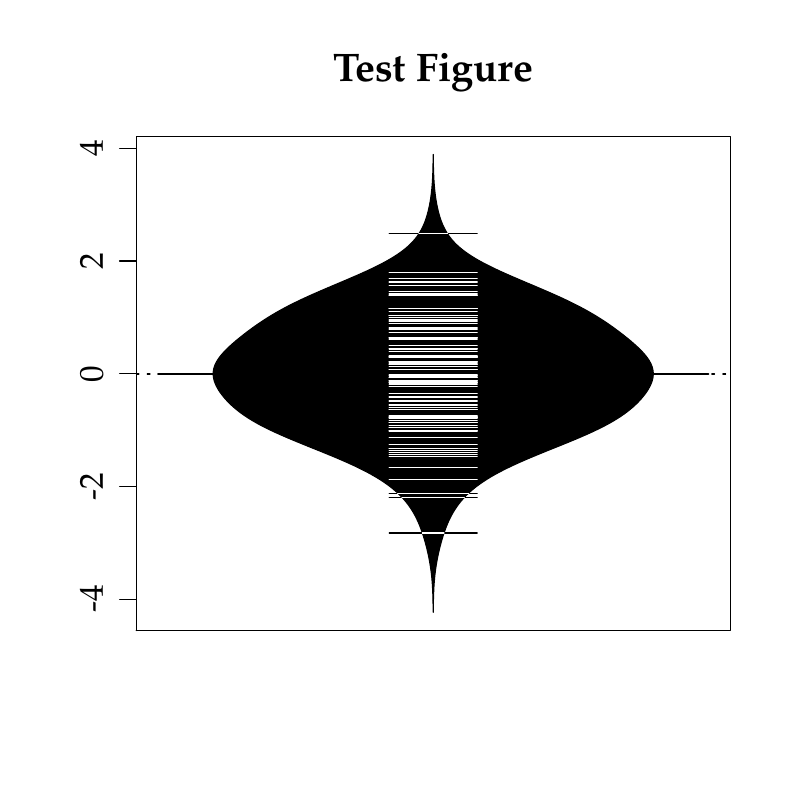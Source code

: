 % Created by tikzDevice version 0.6.2 on 2012-10-29 19:19:44
% !TEX encoding = UTF-8 Unicode

\documentclass{article}
\nonstopmode

\usepackage{tikz}

\usepackage[active,tightpage,psfixbb]{preview}

\PreviewEnvironment{pgfpicture}

\setlength\PreviewBorder{0pt}

\newcommand{\SweaveOpts}[1]{}  % do not interfere with LaTeX
\newcommand{\SweaveInput}[1]{} % because they are not real TeX commands
\newcommand{\Sexpr}[1]{}       % will only be parsed by R


\usepackage[height = 9in, top = 1in, width = 6.3 in]{geometry}
\usepackage{verbatim, amsmath, amsthm, amssymb}
% Palatino for rm and math | Helvetica for ss | Courier for tt
\usepackage{mathpazo} % math & rm
\linespread{1.05}        % Palatino needs more leading (space between lines)
\usepackage[scaled]{helvet} % ss
\usepackage{courier} % tt
\normalfont
\usepackage[T1]{fontenc}

\title{A Monte Carlo Investigation of Locally Weighted Regression}
\author{Aaron Swoboda and Sam Carruthers}

\begin{document}

\begin{tikzpicture}[x=1pt,y=1pt]
\definecolor[named]{drawColor}{rgb}{0.00,0.00,0.00}
\definecolor[named]{fillColor}{rgb}{1.00,1.00,1.00}
\fill[color=fillColor,fill opacity=0.00,] (0,0) rectangle (289.08,289.08);
\begin{scope}
\path[clip] (  0.00,  0.00) rectangle (289.08,289.08);
\definecolor[named]{drawColor}{rgb}{1.00,1.00,1.00}
\definecolor[named]{fillColor}{rgb}{1.00,1.00,1.00}
\definecolor[named]{drawColor}{rgb}{0.00,0.00,0.00}

\draw[color=drawColor,line cap=round,line join=round,fill opacity=0.00,] ( 49.20, 61.20) --
	(263.88, 61.20) --
	(263.88,239.88) --
	( 49.20,239.88) --
	( 49.20, 61.20);

\draw[color=drawColor,line cap=round,line join=round,fill opacity=0.00,] ( 49.20, 72.58) -- ( 49.20,235.51);

\draw[color=drawColor,line cap=round,line join=round,fill opacity=0.00,] ( 49.20, 72.58) -- ( 43.20, 72.58);

\draw[color=drawColor,line cap=round,line join=round,fill opacity=0.00,] ( 49.20,113.31) -- ( 43.20,113.31);

\draw[color=drawColor,line cap=round,line join=round,fill opacity=0.00,] ( 49.20,154.04) -- ( 43.20,154.04);

\draw[color=drawColor,line cap=round,line join=round,fill opacity=0.00,] ( 49.20,194.77) -- ( 43.20,194.77);

\draw[color=drawColor,line cap=round,line join=round,fill opacity=0.00,] ( 49.20,235.51) -- ( 43.20,235.51);

\node[rotate= 90.00,color=drawColor,anchor=base,inner sep=0pt, outer sep=0pt, scale=  1.20] at ( 37.20, 72.58) {-4};

\node[rotate= 90.00,color=drawColor,anchor=base,inner sep=0pt, outer sep=0pt, scale=  1.20] at ( 37.20,113.31) {-2};

\node[rotate= 90.00,color=drawColor,anchor=base,inner sep=0pt, outer sep=0pt, scale=  1.20] at ( 37.20,154.04) {0};

\node[rotate= 90.00,color=drawColor,anchor=base,inner sep=0pt, outer sep=0pt, scale=  1.20] at ( 37.20,194.77) {2};

\node[rotate= 90.00,color=drawColor,anchor=base,inner sep=0pt, outer sep=0pt, scale=  1.20] at ( 37.20,235.51) {4};
\end{scope}
\begin{scope}
\path[clip] ( 49.20, 61.20) rectangle (263.88,239.88);
\definecolor[named]{drawColor}{rgb}{1.00,1.00,1.00}
\definecolor[named]{fillColor}{rgb}{1.00,1.00,1.00}
\definecolor[named]{drawColor}{rgb}{0.00,0.00,0.00}

\draw[color=drawColor,dash pattern=on 1pt off 3pt ,line cap=round,line join=round,fill opacity=0.00,] ( 49.20,153.95) -- (263.88,153.95);
\definecolor[named]{fillColor}{rgb}{0.00,0.00,0.00}

\draw[color=drawColor,line cap=round,line join=round,fill=fillColor,] (156.54, 67.82) --
	(156.56, 67.82) --
	(156.57, 68.14) --
	(156.57, 68.47) --
	(156.57, 68.79) --
	(156.57, 69.11) --
	(156.58, 69.44) --
	(156.58, 69.76) --
	(156.58, 70.08) --
	(156.59, 70.41) --
	(156.59, 70.73) --
	(156.60, 71.06) --
	(156.60, 71.38) --
	(156.61, 71.70) --
	(156.62, 72.03) --
	(156.62, 72.35) --
	(156.63, 72.67) --
	(156.64, 73.00) --
	(156.65, 73.32) --
	(156.66, 73.65) --
	(156.67, 73.97) --
	(156.68, 74.29) --
	(156.69, 74.62) --
	(156.70, 74.94) --
	(156.72, 75.26) --
	(156.73, 75.59) --
	(156.74, 75.91) --
	(156.76, 76.24) --
	(156.78, 76.56) --
	(156.79, 76.88) --
	(156.81, 77.21) --
	(156.83, 77.53) --
	(156.85, 77.85) --
	(156.88, 78.18) --
	(156.90, 78.50) --
	(156.92, 78.83) --
	(156.95, 79.15) --
	(156.98, 79.47) --
	(157.00, 79.80) --
	(157.03, 80.12) --
	(157.06, 80.44) --
	(157.10, 80.77) --
	(157.13, 81.09) --
	(157.16, 81.42) --
	(157.20, 81.74) --
	(157.24, 82.06) --
	(157.28, 82.39) --
	(157.32, 82.71) --
	(157.36, 83.03) --
	(157.41, 83.36) --
	(157.45, 83.68) --
	(157.50, 84.01) --
	(157.55, 84.33) --
	(157.60, 84.65) --
	(157.65, 84.98) --
	(157.70, 85.30) --
	(157.76, 85.62) --
	(157.81, 85.95) --
	(157.87, 86.27) --
	(157.93, 86.60) --
	(157.99, 86.92) --
	(158.05, 87.24) --
	(158.11, 87.57) --
	(158.18, 87.89) --
	(158.25, 88.22) --
	(158.31, 88.54) --
	(158.38, 88.86) --
	(158.45, 89.19) --
	(158.53, 89.51) --
	(158.60, 89.83) --
	(158.68, 90.16) --
	(158.75, 90.48) --
	(158.83, 90.81) --
	(158.91, 91.13) --
	(158.99, 91.45) --
	(159.07, 91.78) --
	(159.16, 92.10) --
	(159.24, 92.42) --
	(159.33, 92.75) --
	(159.42, 93.07) --
	(159.51, 93.40) --
	(159.60, 93.72) --
	(159.69, 94.04) --
	(159.79, 94.37) --
	(159.89, 94.69) --
	(159.98, 95.01) --
	(160.08, 95.34) --
	(160.19, 95.66) --
	(160.29, 95.99) --
	(160.40, 96.31) --
	(160.51, 96.63) --
	(160.62, 96.96) --
	(160.73, 97.28) --
	(160.85, 97.60) --
	(160.96, 97.93) --
	(161.08, 98.25) --
	(161.21, 98.58) --
	(161.33, 98.90) --
	(161.46, 99.22) --
	(161.60, 99.55) --
	(161.73, 99.87) --
	(161.87,100.19) --
	(162.01,100.52) --
	(162.16,100.84) --
	(162.31,101.17) --
	(162.46,101.49) --
	(162.62,101.81) --
	(162.78,102.14) --
	(162.94,102.46) --
	(163.11,102.78) --
	(163.29,103.11) --
	(163.47,103.43) --
	(163.65,103.76) --
	(163.84,104.08) --
	(164.04,104.40) --
	(164.24,104.73) --
	(164.44,105.05) --
	(164.65,105.37) --
	(164.87,105.70) --
	(165.10,106.02) --
	(165.33,106.35) --
	(165.56,106.67) --
	(165.81,106.99) --
	(166.06,107.32) --
	(166.31,107.64) --
	(166.58,107.96) --
	(166.85,108.29) --
	(167.13,108.61) --
	(167.42,108.94) --
	(167.72,109.26) --
	(168.02,109.58) --
	(168.34,109.91) --
	(168.66,110.23) --
	(168.99,110.55) --
	(169.33,110.88) --
	(169.69,111.20) --
	(170.04,111.53) --
	(170.42,111.85) --
	(170.80,112.17) --
	(171.19,112.50) --
	(171.59,112.82) --
	(172.00,113.15) --
	(172.42,113.47) --
	(172.86,113.79) --
	(173.30,114.12) --
	(173.76,114.44) --
	(174.23,114.76) --
	(174.71,115.09) --
	(175.20,115.41) --
	(175.70,115.74) --
	(176.22,116.06) --
	(176.75,116.38) --
	(177.28,116.71) --
	(177.84,117.03) --
	(178.40,117.35) --
	(178.97,117.68) --
	(179.56,118.00) --
	(180.16,118.33) --
	(180.77,118.65) --
	(181.40,118.97) --
	(182.03,119.30) --
	(182.68,119.62) --
	(183.33,119.94) --
	(184.00,120.27) --
	(184.68,120.59) --
	(185.37,120.92) --
	(186.07,121.24) --
	(186.78,121.56) --
	(187.49,121.89) --
	(188.22,122.21) --
	(188.96,122.53) --
	(189.70,122.86) --
	(190.45,123.18) --
	(191.21,123.51) --
	(191.98,123.83) --
	(192.75,124.15) --
	(193.53,124.48) --
	(194.32,124.80) --
	(195.10,125.12) --
	(195.90,125.45) --
	(196.69,125.77) --
	(197.49,126.10) --
	(198.29,126.42) --
	(199.10,126.74) --
	(199.90,127.07) --
	(200.70,127.39) --
	(201.51,127.71) --
	(202.31,128.04) --
	(203.11,128.36) --
	(203.90,128.69) --
	(204.70,129.01) --
	(205.49,129.33) --
	(206.27,129.66) --
	(207.06,129.98) --
	(207.83,130.30) --
	(208.60,130.63) --
	(209.36,130.95) --
	(210.11,131.28) --
	(210.86,131.60) --
	(211.60,131.92) --
	(212.33,132.25) --
	(213.04,132.57) --
	(213.75,132.89) --
	(214.45,133.22) --
	(215.13,133.54) --
	(215.81,133.87) --
	(216.47,134.19) --
	(217.12,134.51) --
	(217.76,134.84) --
	(218.39,135.16) --
	(219.00,135.48) --
	(219.61,135.81) --
	(220.20,136.13) --
	(220.77,136.46) --
	(221.33,136.78) --
	(221.89,137.10) --
	(222.42,137.43) --
	(222.95,137.75) --
	(223.46,138.08) --
	(223.96,138.40) --
	(224.44,138.72) --
	(224.92,139.05) --
	(225.38,139.37) --
	(225.83,139.69) --
	(226.27,140.02) --
	(226.70,140.34) --
	(227.11,140.67) --
	(227.52,140.99) --
	(227.91,141.31) --
	(228.29,141.64) --
	(228.67,141.96) --
	(229.03,142.28) --
	(229.39,142.61) --
	(229.73,142.93) --
	(230.07,143.26) --
	(230.39,143.58) --
	(230.71,143.90) --
	(231.02,144.23) --
	(231.32,144.55) --
	(231.61,144.87) --
	(231.89,145.20) --
	(232.17,145.52) --
	(232.43,145.85) --
	(232.69,146.17) --
	(232.94,146.49) --
	(233.18,146.82) --
	(233.42,147.14) --
	(233.64,147.46) --
	(233.86,147.79) --
	(234.07,148.11) --
	(234.27,148.44) --
	(234.45,148.76) --
	(234.63,149.08) --
	(234.81,149.41) --
	(234.97,149.73) --
	(235.12,150.05) --
	(235.26,150.38) --
	(235.39,150.70) --
	(235.51,151.03) --
	(235.62,151.35) --
	(235.72,151.67) --
	(235.80,152.00) --
	(235.87,152.32) --
	(235.94,152.64) --
	(235.98,152.97) --
	(236.02,153.29) --
	(236.04,153.62) --
	(236.05,153.94) --
	(236.05,154.26) --
	(236.03,154.59) --
	(236.00,154.91) --
	(235.96,155.23) --
	(235.90,155.56) --
	(235.83,155.88) --
	(235.74,156.21) --
	(235.64,156.53) --
	(235.53,156.85) --
	(235.40,157.18) --
	(235.26,157.50) --
	(235.11,157.82) --
	(234.94,158.15) --
	(234.76,158.47) --
	(234.57,158.80) --
	(234.37,159.12) --
	(234.15,159.44) --
	(233.92,159.77) --
	(233.68,160.09) --
	(233.43,160.41) --
	(233.17,160.74) --
	(232.90,161.06) --
	(232.61,161.39) --
	(232.32,161.71) --
	(232.02,162.03) --
	(231.71,162.36) --
	(231.39,162.68) --
	(231.07,163.00) --
	(230.73,163.33) --
	(230.39,163.65) --
	(230.05,163.98) --
	(229.69,164.30) --
	(229.33,164.62) --
	(228.97,164.95) --
	(228.59,165.27) --
	(228.22,165.60) --
	(227.84,165.92) --
	(227.45,166.24) --
	(227.06,166.57) --
	(226.66,166.89) --
	(226.26,167.21) --
	(225.85,167.54) --
	(225.45,167.86) --
	(225.03,168.19) --
	(224.61,168.51) --
	(224.19,168.83) --
	(223.77,169.16) --
	(223.34,169.48) --
	(222.90,169.80) --
	(222.46,170.13) --
	(222.02,170.45) --
	(221.57,170.78) --
	(221.12,171.10) --
	(220.66,171.42) --
	(220.20,171.75) --
	(219.73,172.07) --
	(219.25,172.39) --
	(218.77,172.72) --
	(218.29,173.04) --
	(217.79,173.37) --
	(217.29,173.69) --
	(216.78,174.01) --
	(216.27,174.34) --
	(215.75,174.66) --
	(215.22,174.98) --
	(214.68,175.31) --
	(214.13,175.63) --
	(213.58,175.96) --
	(213.02,176.28) --
	(212.45,176.60) --
	(211.87,176.93) --
	(211.28,177.25) --
	(210.69,177.57) --
	(210.08,177.90) --
	(209.47,178.22) --
	(208.84,178.55) --
	(208.21,178.87) --
	(207.57,179.19) --
	(206.92,179.52) --
	(206.26,179.84) --
	(205.60,180.16) --
	(204.92,180.49) --
	(204.24,180.81) --
	(203.55,181.14) --
	(202.85,181.46) --
	(202.15,181.78) --
	(201.43,182.11) --
	(200.71,182.43) --
	(199.99,182.75) --
	(199.26,183.08) --
	(198.52,183.40) --
	(197.78,183.73) --
	(197.03,184.05) --
	(196.28,184.37) --
	(195.52,184.70) --
	(194.76,185.02) --
	(194.00,185.34) --
	(193.24,185.67) --
	(192.48,185.99) --
	(191.71,186.32) --
	(190.94,186.64) --
	(190.18,186.96) --
	(189.41,187.29) --
	(188.65,187.61) --
	(187.89,187.93) --
	(187.13,188.26) --
	(186.38,188.58) --
	(185.62,188.91) --
	(184.88,189.23) --
	(184.13,189.55) --
	(183.40,189.88) --
	(182.67,190.20) --
	(181.95,190.53) --
	(181.23,190.85) --
	(180.52,191.17) --
	(179.82,191.50) --
	(179.14,191.82) --
	(178.46,192.14) --
	(177.78,192.47) --
	(177.13,192.79) --
	(176.48,193.12) --
	(175.84,193.44) --
	(175.21,193.76) --
	(174.60,194.09) --
	(174.00,194.41) --
	(173.41,194.73) --
	(172.84,195.06) --
	(172.27,195.38) --
	(171.72,195.71) --
	(171.19,196.03) --
	(170.66,196.35) --
	(170.15,196.68) --
	(169.66,197.00) --
	(169.18,197.32) --
	(168.71,197.65) --
	(168.26,197.97) --
	(167.82,198.30) --
	(167.39,198.62) --
	(166.98,198.94) --
	(166.58,199.27) --
	(166.19,199.59) --
	(165.82,199.91) --
	(165.46,200.24) --
	(165.11,200.56) --
	(164.77,200.89) --
	(164.45,201.21) --
	(164.14,201.53) --
	(163.84,201.86) --
	(163.55,202.18) --
	(163.27,202.50) --
	(163.00,202.83) --
	(162.75,203.15) --
	(162.50,203.48) --
	(162.26,203.80) --
	(162.04,204.12) --
	(161.82,204.45) --
	(161.61,204.77) --
	(161.41,205.09) --
	(161.22,205.42) --
	(161.03,205.74) --
	(160.85,206.07) --
	(160.68,206.39) --
	(160.52,206.71) --
	(160.36,207.04) --
	(160.21,207.36) --
	(160.06,207.68) --
	(159.92,208.01) --
	(159.79,208.33) --
	(159.66,208.66) --
	(159.53,208.98) --
	(159.41,209.30) --
	(159.30,209.63) --
	(159.18,209.95) --
	(159.08,210.27) --
	(158.97,210.60) --
	(158.87,210.92) --
	(158.78,211.25) --
	(158.68,211.57) --
	(158.59,211.89) --
	(158.51,212.22) --
	(158.42,212.54) --
	(158.34,212.86) --
	(158.27,213.19) --
	(158.19,213.51) --
	(158.12,213.84) --
	(158.05,214.16) --
	(157.98,214.48) --
	(157.91,214.81) --
	(157.85,215.13) --
	(157.79,215.46) --
	(157.73,215.78) --
	(157.67,216.10) --
	(157.62,216.43) --
	(157.56,216.75) --
	(157.51,217.07) --
	(157.46,217.40) --
	(157.42,217.72) --
	(157.37,218.05) --
	(157.33,218.37) --
	(157.28,218.69) --
	(157.24,219.02) --
	(157.20,219.34) --
	(157.17,219.66) --
	(157.13,219.99) --
	(157.10,220.31) --
	(157.06,220.64) --
	(157.03,220.96) --
	(157.00,221.28) --
	(156.98,221.61) --
	(156.95,221.93) --
	(156.92,222.25) --
	(156.90,222.58) --
	(156.87,222.90) --
	(156.85,223.23) --
	(156.83,223.55) --
	(156.81,223.87) --
	(156.79,224.20) --
	(156.78,224.52) --
	(156.76,224.84) --
	(156.74,225.17) --
	(156.73,225.49) --
	(156.72,225.82) --
	(156.70,226.14) --
	(156.69,226.46) --
	(156.68,226.79) --
	(156.67,227.11) --
	(156.66,227.43) --
	(156.65,227.76) --
	(156.64,228.08) --
	(156.63,228.41) --
	(156.62,228.73) --
	(156.62,229.05) --
	(156.61,229.38) --
	(156.60,229.70) --
	(156.60,230.02) --
	(156.59,230.35) --
	(156.59,230.67) --
	(156.58,231.00) --
	(156.58,231.32) --
	(156.58,231.64) --
	(156.57,231.97) --
	(156.57,232.29) --
	(156.57,232.61) --
	(156.56,232.94) --
	(156.56,233.26) --
	(156.54,233.26) --
	(156.54,233.26) --
	(156.52,233.26) --
	(156.52,232.94) --
	(156.51,232.61) --
	(156.51,232.29) --
	(156.51,231.97) --
	(156.50,231.64) --
	(156.50,231.32) --
	(156.50,231.00) --
	(156.49,230.67) --
	(156.49,230.35) --
	(156.48,230.02) --
	(156.48,229.70) --
	(156.47,229.38) --
	(156.46,229.05) --
	(156.46,228.73) --
	(156.45,228.41) --
	(156.44,228.08) --
	(156.43,227.76) --
	(156.42,227.43) --
	(156.41,227.11) --
	(156.40,226.79) --
	(156.39,226.46) --
	(156.38,226.14) --
	(156.36,225.82) --
	(156.35,225.49) --
	(156.34,225.17) --
	(156.32,224.84) --
	(156.30,224.52) --
	(156.29,224.20) --
	(156.27,223.87) --
	(156.25,223.55) --
	(156.23,223.23) --
	(156.21,222.90) --
	(156.18,222.58) --
	(156.16,222.25) --
	(156.13,221.93) --
	(156.10,221.61) --
	(156.08,221.28) --
	(156.05,220.96) --
	(156.02,220.64) --
	(155.98,220.31) --
	(155.95,219.99) --
	(155.91,219.66) --
	(155.88,219.34) --
	(155.84,219.02) --
	(155.80,218.69) --
	(155.75,218.37) --
	(155.71,218.05) --
	(155.66,217.72) --
	(155.62,217.40) --
	(155.57,217.07) --
	(155.52,216.75) --
	(155.46,216.43) --
	(155.41,216.10) --
	(155.35,215.78) --
	(155.29,215.46) --
	(155.23,215.13) --
	(155.17,214.81) --
	(155.10,214.48) --
	(155.03,214.16) --
	(154.96,213.84) --
	(154.89,213.51) --
	(154.81,213.19) --
	(154.74,212.86) --
	(154.66,212.54) --
	(154.57,212.22) --
	(154.49,211.89) --
	(154.40,211.57) --
	(154.30,211.25) --
	(154.21,210.92) --
	(154.11,210.60) --
	(154.00,210.27) --
	(153.90,209.95) --
	(153.78,209.63) --
	(153.67,209.30) --
	(153.55,208.98) --
	(153.42,208.66) --
	(153.29,208.33) --
	(153.16,208.01) --
	(153.02,207.68) --
	(152.87,207.36) --
	(152.72,207.04) --
	(152.56,206.71) --
	(152.40,206.39) --
	(152.23,206.07) --
	(152.05,205.74) --
	(151.86,205.42) --
	(151.67,205.09) --
	(151.47,204.77) --
	(151.26,204.45) --
	(151.04,204.12) --
	(150.82,203.80) --
	(150.58,203.48) --
	(150.33,203.15) --
	(150.08,202.83) --
	(149.81,202.50) --
	(149.53,202.18) --
	(149.24,201.86) --
	(148.94,201.53) --
	(148.63,201.21) --
	(148.31,200.89) --
	(147.97,200.56) --
	(147.62,200.24) --
	(147.26,199.91) --
	(146.89,199.59) --
	(146.50,199.27) --
	(146.10,198.94) --
	(145.69,198.62) --
	(145.26,198.30) --
	(144.82,197.97) --
	(144.37,197.65) --
	(143.90,197.32) --
	(143.42,197.00) --
	(142.93,196.68) --
	(142.42,196.35) --
	(141.89,196.03) --
	(141.36,195.71) --
	(140.81,195.38) --
	(140.24,195.06) --
	(139.67,194.73) --
	(139.08,194.41) --
	(138.48,194.09) --
	(137.87,193.76) --
	(137.24,193.44) --
	(136.60,193.12) --
	(135.95,192.79) --
	(135.30,192.47) --
	(134.62,192.14) --
	(133.94,191.82) --
	(133.26,191.50) --
	(132.56,191.17) --
	(131.85,190.85) --
	(131.13,190.53) --
	(130.41,190.20) --
	(129.68,189.88) --
	(128.95,189.55) --
	(128.20,189.23) --
	(127.46,188.91) --
	(126.70,188.58) --
	(125.95,188.26) --
	(125.19,187.93) --
	(124.43,187.61) --
	(123.67,187.29) --
	(122.90,186.96) --
	(122.14,186.64) --
	(121.37,186.32) --
	(120.60,185.99) --
	(119.84,185.67) --
	(119.08,185.34) --
	(118.32,185.02) --
	(117.56,184.70) --
	(116.80,184.37) --
	(116.05,184.05) --
	(115.30,183.73) --
	(114.56,183.40) --
	(113.82,183.08) --
	(113.09,182.75) --
	(112.37,182.43) --
	(111.65,182.11) --
	(110.93,181.78) --
	(110.23,181.46) --
	(109.53,181.14) --
	(108.84,180.81) --
	(108.16,180.49) --
	(107.48,180.16) --
	(106.82,179.84) --
	(106.16,179.52) --
	(105.51,179.19) --
	(104.87,178.87) --
	(104.24,178.55) --
	(103.61,178.22) --
	(103.00,177.90) --
	(102.39,177.57) --
	(101.80,177.25) --
	(101.21,176.93) --
	(100.63,176.60) --
	(100.06,176.28) --
	( 99.50,175.96) --
	( 98.95,175.63) --
	( 98.40,175.31) --
	( 97.86,174.98) --
	( 97.33,174.66) --
	( 96.81,174.34) --
	( 96.30,174.01) --
	( 95.79,173.69) --
	( 95.29,173.37) --
	( 94.79,173.04) --
	( 94.31,172.72) --
	( 93.83,172.39) --
	( 93.35,172.07) --
	( 92.88,171.75) --
	( 92.42,171.42) --
	( 91.96,171.10) --
	( 91.51,170.78) --
	( 91.06,170.45) --
	( 90.62,170.13) --
	( 90.18,169.80) --
	( 89.74,169.48) --
	( 89.31,169.16) --
	( 88.89,168.83) --
	( 88.47,168.51) --
	( 88.05,168.19) --
	( 87.63,167.86) --
	( 87.23,167.54) --
	( 86.82,167.21) --
	( 86.42,166.89) --
	( 86.02,166.57) --
	( 85.63,166.24) --
	( 85.24,165.92) --
	( 84.86,165.60) --
	( 84.49,165.27) --
	( 84.11,164.95) --
	( 83.75,164.62) --
	( 83.39,164.30) --
	( 83.03,163.98) --
	( 82.69,163.65) --
	( 82.35,163.33) --
	( 82.01,163.00) --
	( 81.69,162.68) --
	( 81.37,162.36) --
	( 81.06,162.03) --
	( 80.76,161.71) --
	( 80.47,161.39) --
	( 80.18,161.06) --
	( 79.91,160.74) --
	( 79.65,160.41) --
	( 79.40,160.09) --
	( 79.16,159.77) --
	( 78.93,159.44) --
	( 78.71,159.12) --
	( 78.51,158.80) --
	( 78.32,158.47) --
	( 78.14,158.15) --
	( 77.97,157.82) --
	( 77.82,157.50) --
	( 77.68,157.18) --
	( 77.55,156.85) --
	( 77.44,156.53) --
	( 77.34,156.21) --
	( 77.25,155.88) --
	( 77.18,155.56) --
	( 77.12,155.23) --
	( 77.08,154.91) --
	( 77.05,154.59) --
	( 77.03,154.26) --
	( 77.03,153.94) --
	( 77.04,153.62) --
	( 77.06,153.29) --
	( 77.10,152.97) --
	( 77.14,152.64) --
	( 77.21,152.32) --
	( 77.28,152.00) --
	( 77.36,151.67) --
	( 77.46,151.35) --
	( 77.57,151.03) --
	( 77.69,150.70) --
	( 77.82,150.38) --
	( 77.96,150.05) --
	( 78.11,149.73) --
	( 78.27,149.41) --
	( 78.45,149.08) --
	( 78.63,148.76) --
	( 78.81,148.44) --
	( 79.01,148.11) --
	( 79.22,147.79) --
	( 79.44,147.46) --
	( 79.66,147.14) --
	( 79.90,146.82) --
	( 80.14,146.49) --
	( 80.39,146.17) --
	( 80.65,145.85) --
	( 80.91,145.52) --
	( 81.19,145.20) --
	( 81.47,144.87) --
	( 81.76,144.55) --
	( 82.06,144.23) --
	( 82.37,143.90) --
	( 82.69,143.58) --
	( 83.01,143.26) --
	( 83.35,142.93) --
	( 83.69,142.61) --
	( 84.05,142.28) --
	( 84.41,141.96) --
	( 84.79,141.64) --
	( 85.17,141.31) --
	( 85.56,140.99) --
	( 85.97,140.67) --
	( 86.38,140.34) --
	( 86.81,140.02) --
	( 87.25,139.69) --
	( 87.70,139.37) --
	( 88.16,139.05) --
	( 88.64,138.72) --
	( 89.12,138.40) --
	( 89.62,138.08) --
	( 90.13,137.75) --
	( 90.66,137.43) --
	( 91.19,137.10) --
	( 91.75,136.78) --
	( 92.31,136.46) --
	( 92.88,136.13) --
	( 93.47,135.81) --
	( 94.08,135.48) --
	( 94.69,135.16) --
	( 95.32,134.84) --
	( 95.96,134.51) --
	( 96.61,134.19) --
	( 97.27,133.87) --
	( 97.95,133.54) --
	( 98.63,133.22) --
	( 99.33,132.89) --
	(100.04,132.57) --
	(100.75,132.25) --
	(101.48,131.92) --
	(102.22,131.60) --
	(102.97,131.28) --
	(103.72,130.95) --
	(104.48,130.63) --
	(105.25,130.30) --
	(106.02,129.98) --
	(106.81,129.66) --
	(107.59,129.33) --
	(108.38,129.01) --
	(109.18,128.69) --
	(109.97,128.36) --
	(110.77,128.04) --
	(111.57,127.71) --
	(112.38,127.39) --
	(113.18,127.07) --
	(113.98,126.74) --
	(114.79,126.42) --
	(115.59,126.10) --
	(116.39,125.77) --
	(117.18,125.45) --
	(117.98,125.12) --
	(118.76,124.80) --
	(119.55,124.48) --
	(120.33,124.15) --
	(121.10,123.83) --
	(121.87,123.51) --
	(122.63,123.18) --
	(123.38,122.86) --
	(124.12,122.53) --
	(124.86,122.21) --
	(125.59,121.89) --
	(126.30,121.56) --
	(127.01,121.24) --
	(127.71,120.92) --
	(128.40,120.59) --
	(129.08,120.27) --
	(129.75,119.94) --
	(130.40,119.62) --
	(131.05,119.30) --
	(131.68,118.97) --
	(132.31,118.65) --
	(132.92,118.33) --
	(133.52,118.00) --
	(134.11,117.68) --
	(134.68,117.35) --
	(135.24,117.03) --
	(135.80,116.71) --
	(136.33,116.38) --
	(136.86,116.06) --
	(137.38,115.74) --
	(137.88,115.41) --
	(138.37,115.09) --
	(138.85,114.76) --
	(139.32,114.44) --
	(139.78,114.12) --
	(140.22,113.79) --
	(140.66,113.47) --
	(141.08,113.15) --
	(141.49,112.82) --
	(141.89,112.50) --
	(142.28,112.17) --
	(142.66,111.85) --
	(143.04,111.53) --
	(143.39,111.20) --
	(143.75,110.88) --
	(144.09,110.55) --
	(144.42,110.23) --
	(144.74,109.91) --
	(145.06,109.58) --
	(145.36,109.26) --
	(145.66,108.94) --
	(145.95,108.61) --
	(146.23,108.29) --
	(146.50,107.96) --
	(146.77,107.64) --
	(147.02,107.32) --
	(147.27,106.99) --
	(147.52,106.67) --
	(147.75,106.35) --
	(147.98,106.02) --
	(148.21,105.70) --
	(148.43,105.37) --
	(148.64,105.05) --
	(148.84,104.73) --
	(149.04,104.40) --
	(149.24,104.08) --
	(149.43,103.76) --
	(149.61,103.43) --
	(149.79,103.11) --
	(149.97,102.78) --
	(150.14,102.46) --
	(150.30,102.14) --
	(150.46,101.81) --
	(150.62,101.49) --
	(150.77,101.17) --
	(150.92,100.84) --
	(151.07,100.52) --
	(151.21,100.19) --
	(151.35, 99.87) --
	(151.48, 99.55) --
	(151.62, 99.22) --
	(151.75, 98.90) --
	(151.87, 98.58) --
	(152.00, 98.25) --
	(152.12, 97.93) --
	(152.23, 97.60) --
	(152.35, 97.28) --
	(152.46, 96.96) --
	(152.57, 96.63) --
	(152.68, 96.31) --
	(152.79, 95.99) --
	(152.89, 95.66) --
	(153.00, 95.34) --
	(153.10, 95.01) --
	(153.19, 94.69) --
	(153.29, 94.37) --
	(153.39, 94.04) --
	(153.48, 93.72) --
	(153.57, 93.40) --
	(153.66, 93.07) --
	(153.75, 92.75) --
	(153.84, 92.42) --
	(153.92, 92.10) --
	(154.01, 91.78) --
	(154.09, 91.45) --
	(154.17, 91.13) --
	(154.25, 90.81) --
	(154.33, 90.48) --
	(154.40, 90.16) --
	(154.48, 89.83) --
	(154.55, 89.51) --
	(154.63, 89.19) --
	(154.70, 88.86) --
	(154.77, 88.54) --
	(154.83, 88.22) --
	(154.90, 87.89) --
	(154.97, 87.57) --
	(155.03, 87.24) --
	(155.09, 86.92) --
	(155.15, 86.60) --
	(155.21, 86.27) --
	(155.27, 85.95) --
	(155.32, 85.62) --
	(155.38, 85.30) --
	(155.43, 84.98) --
	(155.48, 84.65) --
	(155.53, 84.33) --
	(155.58, 84.01) --
	(155.63, 83.68) --
	(155.67, 83.36) --
	(155.72, 83.03) --
	(155.76, 82.71) --
	(155.80, 82.39) --
	(155.84, 82.06) --
	(155.88, 81.74) --
	(155.92, 81.42) --
	(155.95, 81.09) --
	(155.98, 80.77) --
	(156.02, 80.44) --
	(156.05, 80.12) --
	(156.08, 79.80) --
	(156.10, 79.47) --
	(156.13, 79.15) --
	(156.16, 78.83) --
	(156.18, 78.50) --
	(156.20, 78.18) --
	(156.23, 77.85) --
	(156.25, 77.53) --
	(156.27, 77.21) --
	(156.29, 76.88) --
	(156.30, 76.56) --
	(156.32, 76.24) --
	(156.34, 75.91) --
	(156.35, 75.59) --
	(156.36, 75.26) --
	(156.38, 74.94) --
	(156.39, 74.62) --
	(156.40, 74.29) --
	(156.41, 73.97) --
	(156.42, 73.65) --
	(156.43, 73.32) --
	(156.44, 73.00) --
	(156.45, 72.67) --
	(156.46, 72.35) --
	(156.46, 72.03) --
	(156.47, 71.70) --
	(156.48, 71.38) --
	(156.48, 71.06) --
	(156.49, 70.73) --
	(156.49, 70.41) --
	(156.50, 70.08) --
	(156.50, 69.76) --
	(156.50, 69.44) --
	(156.51, 69.11) --
	(156.51, 68.79) --
	(156.51, 68.47) --
	(156.51, 68.14) --
	(156.52, 67.82) --
	(156.54, 67.82) --
	cycle;

\draw[color=drawColor,line width= 0.8pt,line cap=round,line join=round,fill opacity=0.00,] ( 57.15,153.95) -- (255.93,153.95);

\draw[color=drawColor,line cap=round,line join=round,fill opacity=0.00,] (140.64, 96.49) -- (152.62, 96.49);

\draw[color=drawColor,line cap=round,line join=round,fill opacity=0.00,] (140.64,109.36) -- (145.27,109.36);

\draw[color=drawColor,line cap=round,line join=round,fill opacity=0.00,] (140.64,110.91) -- (143.71,110.91);

\draw[color=drawColor,line cap=round,line join=round,fill opacity=0.00,] (140.64,204.59) -- (151.35,204.59);

\draw[color=drawColor,line cap=round,line join=round,fill opacity=0.00,] (160.46, 96.49) -- (172.44, 96.49);

\draw[color=drawColor,line cap=round,line join=round,fill opacity=0.00,] (167.81,109.36) -- (172.44,109.36);

\draw[color=drawColor,line cap=round,line join=round,fill opacity=0.00,] (169.37,110.91) -- (172.44,110.91);

\draw[color=drawColor,line cap=round,line join=round,fill opacity=0.00,] (161.73,204.59) -- (172.44,204.59);
\definecolor[named]{drawColor}{rgb}{1.00,1.00,1.00}

\draw[color=drawColor,line cap=round,line join=round,fill opacity=0.00,] (152.62, 96.49) -- (160.46, 96.49);

\draw[color=drawColor,line cap=round,line join=round,fill opacity=0.00,] (145.27,109.36) -- (167.81,109.36);

\draw[color=drawColor,line cap=round,line join=round,fill opacity=0.00,] (143.71,110.91) -- (169.37,110.91);

\draw[color=drawColor,line cap=round,line join=round,fill opacity=0.00,] (140.64,115.85) -- (172.44,115.85);

\draw[color=drawColor,line cap=round,line join=round,fill opacity=0.00,] (140.64,120.17) -- (172.44,120.17);

\draw[color=drawColor,line cap=round,line join=round,fill opacity=0.00,] (140.64,124.21) -- (172.44,124.21);

\draw[color=drawColor,line cap=round,line join=round,fill opacity=0.00,] (140.64,124.72) -- (172.44,124.72);

\draw[color=drawColor,line cap=round,line join=round,fill opacity=0.00,] (140.64,125.48) -- (172.44,125.48);

\draw[color=drawColor,line cap=round,line join=round,fill opacity=0.00,] (140.64,126.29) -- (172.44,126.29);

\draw[color=drawColor,line cap=round,line join=round,fill opacity=0.00,] (140.64,127.07) -- (172.44,127.07);

\draw[color=drawColor,line cap=round,line join=round,fill opacity=0.00,] (140.64,127.10) -- (172.44,127.10);

\draw[color=drawColor,line cap=round,line join=round,fill opacity=0.00,] (140.64,128.41) -- (172.44,128.41);

\draw[color=drawColor,line cap=round,line join=round,fill opacity=0.00,] (140.64,130.90) -- (172.44,130.90);

\draw[color=drawColor,line cap=round,line join=round,fill opacity=0.00,] (140.64,133.31) -- (172.44,133.31);

\draw[color=drawColor,line cap=round,line join=round,fill opacity=0.00,] (140.64,133.37) -- (172.44,133.37);

\draw[color=drawColor,line cap=round,line join=round,fill opacity=0.00,] (140.64,133.44) -- (172.44,133.44);

\draw[color=drawColor,line cap=round,line join=round,fill opacity=0.00,] (140.64,134.73) -- (172.44,134.73);

\draw[color=drawColor,line cap=round,line join=round,fill opacity=0.00,] (140.64,134.76) -- (172.44,134.76);

\draw[color=drawColor,line cap=round,line join=round,fill opacity=0.00,] (140.64,135.34) -- (172.44,135.34);

\draw[color=drawColor,line cap=round,line join=round,fill opacity=0.00,] (140.64,136.30) -- (172.44,136.30);

\draw[color=drawColor,line cap=round,line join=round,fill opacity=0.00,] (140.64,136.51) -- (172.44,136.51);

\draw[color=drawColor,line cap=round,line join=round,fill opacity=0.00,] (140.64,137.18) -- (172.44,137.18);

\draw[color=drawColor,line cap=round,line join=round,fill opacity=0.00,] (140.64,137.94) -- (172.44,137.94);

\draw[color=drawColor,line cap=round,line join=round,fill opacity=0.00,] (140.64,138.26) -- (172.44,138.26);

\draw[color=drawColor,line cap=round,line join=round,fill opacity=0.00,] (140.64,138.33) -- (172.44,138.33);

\draw[color=drawColor,line cap=round,line join=round,fill opacity=0.00,] (140.64,138.39) -- (172.44,138.39);

\draw[color=drawColor,line cap=round,line join=round,fill opacity=0.00,] (140.64,138.62) -- (172.44,138.62);

\draw[color=drawColor,line cap=round,line join=round,fill opacity=0.00,] (140.64,138.78) -- (172.44,138.78);

\draw[color=drawColor,line cap=round,line join=round,fill opacity=0.00,] (140.64,141.04) -- (172.44,141.04);

\draw[color=drawColor,line cap=round,line join=round,fill opacity=0.00,] (140.64,141.07) -- (172.44,141.07);

\draw[color=drawColor,line cap=round,line join=round,fill opacity=0.00,] (140.64,141.74) -- (172.44,141.74);

\draw[color=drawColor,line cap=round,line join=round,fill opacity=0.00,] (140.64,142.71) -- (172.44,142.71);

\draw[color=drawColor,line cap=round,line join=round,fill opacity=0.00,] (140.64,143.07) -- (172.44,143.07);

\draw[color=drawColor,line cap=round,line join=round,fill opacity=0.00,] (140.64,143.89) -- (172.44,143.89);

\draw[color=drawColor,line cap=round,line join=round,fill opacity=0.00,] (140.64,144.41) -- (172.44,144.41);

\draw[color=drawColor,line cap=round,line join=round,fill opacity=0.00,] (140.64,145.42) -- (172.44,145.42);

\draw[color=drawColor,line cap=round,line join=round,fill opacity=0.00,] (140.64,145.74) -- (172.44,145.74);

\draw[color=drawColor,line cap=round,line join=round,fill opacity=0.00,] (140.64,146.83) -- (172.44,146.83);

\draw[color=drawColor,line cap=round,line join=round,fill opacity=0.00,] (140.64,149.46) -- (172.44,149.46);

\draw[color=drawColor,line cap=round,line join=round,fill opacity=0.00,] (140.64,150.01) -- (172.44,150.01);

\draw[color=drawColor,line cap=round,line join=round,fill opacity=0.00,] (140.64,150.67) -- (172.44,150.67);

\draw[color=drawColor,line cap=round,line join=round,fill opacity=0.00,] (140.64,150.75) -- (172.44,150.75);

\draw[color=drawColor,line cap=round,line join=round,fill opacity=0.00,] (140.64,150.86) -- (172.44,150.86);

\draw[color=drawColor,line cap=round,line join=round,fill opacity=0.00,] (140.64,151.36) -- (172.44,151.36);

\draw[color=drawColor,line cap=round,line join=round,fill opacity=0.00,] (140.64,151.51) -- (172.44,151.51);

\draw[color=drawColor,line cap=round,line join=round,fill opacity=0.00,] (140.64,151.74) -- (172.44,151.74);

\draw[color=drawColor,line cap=round,line join=round,fill opacity=0.00,] (140.64,152.67) -- (172.44,152.67);

\draw[color=drawColor,line cap=round,line join=round,fill opacity=0.00,] (140.64,152.74) -- (172.44,152.74);

\draw[color=drawColor,line cap=round,line join=round,fill opacity=0.00,] (140.64,153.22) -- (172.44,153.22);

\draw[color=drawColor,line cap=round,line join=round,fill opacity=0.00,] (140.64,153.32) -- (172.44,153.32);

\draw[color=drawColor,line cap=round,line join=round,fill opacity=0.00,] (140.64,153.70) -- (172.44,153.70);

\draw[color=drawColor,line cap=round,line join=round,fill opacity=0.00,] (140.64,155.41) -- (172.44,155.41);

\draw[color=drawColor,line cap=round,line join=round,fill opacity=0.00,] (140.64,155.57) -- (172.44,155.57);

\draw[color=drawColor,line cap=round,line join=round,fill opacity=0.00,] (140.64,156.66) -- (172.44,156.66);

\draw[color=drawColor,line cap=round,line join=round,fill opacity=0.00,] (140.64,157.46) -- (172.44,157.46);

\draw[color=drawColor,line cap=round,line join=round,fill opacity=0.00,] (140.64,157.49) -- (172.44,157.49);

\draw[color=drawColor,line cap=round,line join=round,fill opacity=0.00,] (140.64,157.78) -- (172.44,157.78);

\draw[color=drawColor,line cap=round,line join=round,fill opacity=0.00,] (140.64,158.14) -- (172.44,158.14);

\draw[color=drawColor,line cap=round,line join=round,fill opacity=0.00,] (140.64,158.50) -- (172.44,158.50);

\draw[color=drawColor,line cap=round,line join=round,fill opacity=0.00,] (140.64,158.51) -- (172.44,158.51);

\draw[color=drawColor,line cap=round,line join=round,fill opacity=0.00,] (140.64,159.79) -- (172.44,159.79);

\draw[color=drawColor,line cap=round,line join=round,fill opacity=0.00,] (140.64,160.07) -- (172.44,160.07);

\draw[color=drawColor,line cap=round,line join=round,fill opacity=0.00,] (140.64,160.23) -- (172.44,160.23);

\draw[color=drawColor,line cap=round,line join=round,fill opacity=0.00,] (140.64,160.40) -- (172.44,160.40);

\draw[color=drawColor,line cap=round,line join=round,fill opacity=0.00,] (140.64,160.57) -- (172.44,160.57);

\draw[color=drawColor,line cap=round,line join=round,fill opacity=0.00,] (140.64,162.02) -- (172.44,162.02);

\draw[color=drawColor,line cap=round,line join=round,fill opacity=0.00,] (140.64,162.95) -- (172.44,162.95);

\draw[color=drawColor,line cap=round,line join=round,fill opacity=0.00,] (140.64,163.22) -- (172.44,163.22);

\draw[color=drawColor,line cap=round,line join=round,fill opacity=0.00,] (140.64,164.19) -- (172.44,164.19);

\draw[color=drawColor,line cap=round,line join=round,fill opacity=0.00,] (140.64,166.34) -- (172.44,166.34);

\draw[color=drawColor,line cap=round,line join=round,fill opacity=0.00,] (140.64,166.70) -- (172.44,166.70);

\draw[color=drawColor,line cap=round,line join=round,fill opacity=0.00,] (140.64,167.08) -- (172.44,167.08);

\draw[color=drawColor,line cap=round,line join=round,fill opacity=0.00,] (140.64,167.12) -- (172.44,167.12);

\draw[color=drawColor,line cap=round,line join=round,fill opacity=0.00,] (140.64,168.83) -- (172.44,168.83);

\draw[color=drawColor,line cap=round,line join=round,fill opacity=0.00,] (140.64,169.93) -- (172.44,169.93);

\draw[color=drawColor,line cap=round,line join=round,fill opacity=0.00,] (140.64,170.42) -- (172.44,170.42);

\draw[color=drawColor,line cap=round,line join=round,fill opacity=0.00,] (140.64,170.85) -- (172.44,170.85);

\draw[color=drawColor,line cap=round,line join=round,fill opacity=0.00,] (140.64,172.16) -- (172.44,172.16);

\draw[color=drawColor,line cap=round,line join=round,fill opacity=0.00,] (140.64,173.06) -- (172.44,173.06);

\draw[color=drawColor,line cap=round,line join=round,fill opacity=0.00,] (140.64,173.32) -- (172.44,173.32);

\draw[color=drawColor,line cap=round,line join=round,fill opacity=0.00,] (140.64,173.65) -- (172.44,173.65);

\draw[color=drawColor,line cap=round,line join=round,fill opacity=0.00,] (140.64,174.35) -- (172.44,174.35);

\draw[color=drawColor,line cap=round,line join=round,fill opacity=0.00,] (140.64,175.12) -- (172.44,175.12);

\draw[color=drawColor,line cap=round,line join=round,fill opacity=0.00,] (140.64,175.12) -- (172.44,175.12);

\draw[color=drawColor,line cap=round,line join=round,fill opacity=0.00,] (140.64,175.13) -- (172.44,175.13);

\draw[color=drawColor,line cap=round,line join=round,fill opacity=0.00,] (140.64,176.36) -- (172.44,176.36);

\draw[color=drawColor,line cap=round,line join=round,fill opacity=0.00,] (140.64,177.56) -- (172.44,177.56);

\draw[color=drawColor,line cap=round,line join=round,fill opacity=0.00,] (140.64,177.71) -- (172.44,177.71);

\draw[color=drawColor,line cap=round,line join=round,fill opacity=0.00,] (140.64,177.76) -- (172.44,177.76);

\draw[color=drawColor,line cap=round,line join=round,fill opacity=0.00,] (140.64,182.25) -- (172.44,182.25);

\draw[color=drawColor,line cap=round,line join=round,fill opacity=0.00,] (140.64,182.40) -- (172.44,182.40);

\draw[color=drawColor,line cap=round,line join=round,fill opacity=0.00,] (140.64,182.54) -- (172.44,182.54);

\draw[color=drawColor,line cap=round,line join=round,fill opacity=0.00,] (140.64,182.91) -- (172.44,182.91);

\draw[color=drawColor,line cap=round,line join=round,fill opacity=0.00,] (140.64,183.77) -- (172.44,183.77);

\draw[color=drawColor,line cap=round,line join=round,fill opacity=0.00,] (140.64,185.93) -- (172.44,185.93);

\draw[color=drawColor,line cap=round,line join=round,fill opacity=0.00,] (140.64,186.84) -- (172.44,186.84);

\draw[color=drawColor,line cap=round,line join=round,fill opacity=0.00,] (140.64,187.22) -- (172.44,187.22);

\draw[color=drawColor,line cap=round,line join=round,fill opacity=0.00,] (140.64,188.44) -- (172.44,188.44);

\draw[color=drawColor,line cap=round,line join=round,fill opacity=0.00,] (140.64,190.53) -- (172.44,190.53);

\draw[color=drawColor,line cap=round,line join=round,fill opacity=0.00,] (151.35,204.59) -- (161.73,204.59);
\end{scope}
\begin{scope}
\path[clip] (  0.00,  0.00) rectangle (289.08,289.08);
\definecolor[named]{drawColor}{rgb}{1.00,1.00,1.00}
\definecolor[named]{fillColor}{rgb}{1.00,1.00,1.00}
\definecolor[named]{drawColor}{rgb}{0.00,0.00,0.00}

\node[color=drawColor,anchor=base,inner sep=0pt, outer sep=0pt, scale=  1.44] at (156.54,259.51) {\bfseries Test Figure};
\end{scope}
\end{tikzpicture}

\end{document}
